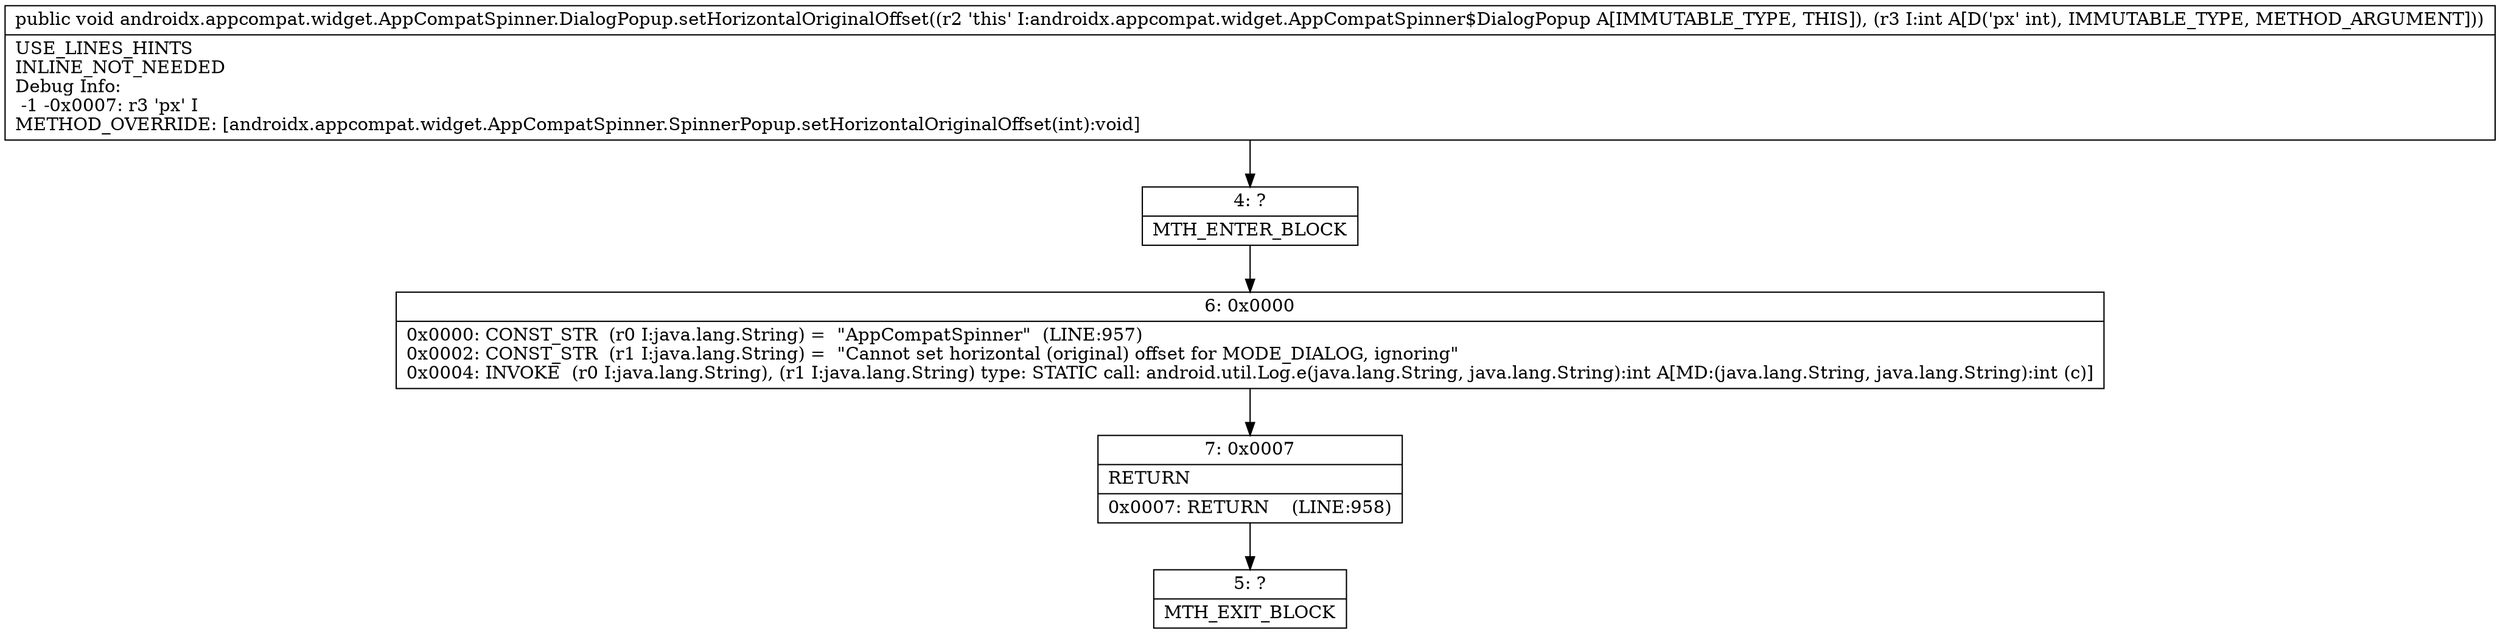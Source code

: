digraph "CFG forandroidx.appcompat.widget.AppCompatSpinner.DialogPopup.setHorizontalOriginalOffset(I)V" {
Node_4 [shape=record,label="{4\:\ ?|MTH_ENTER_BLOCK\l}"];
Node_6 [shape=record,label="{6\:\ 0x0000|0x0000: CONST_STR  (r0 I:java.lang.String) =  \"AppCompatSpinner\"  (LINE:957)\l0x0002: CONST_STR  (r1 I:java.lang.String) =  \"Cannot set horizontal (original) offset for MODE_DIALOG, ignoring\" \l0x0004: INVOKE  (r0 I:java.lang.String), (r1 I:java.lang.String) type: STATIC call: android.util.Log.e(java.lang.String, java.lang.String):int A[MD:(java.lang.String, java.lang.String):int (c)]\l}"];
Node_7 [shape=record,label="{7\:\ 0x0007|RETURN\l|0x0007: RETURN    (LINE:958)\l}"];
Node_5 [shape=record,label="{5\:\ ?|MTH_EXIT_BLOCK\l}"];
MethodNode[shape=record,label="{public void androidx.appcompat.widget.AppCompatSpinner.DialogPopup.setHorizontalOriginalOffset((r2 'this' I:androidx.appcompat.widget.AppCompatSpinner$DialogPopup A[IMMUTABLE_TYPE, THIS]), (r3 I:int A[D('px' int), IMMUTABLE_TYPE, METHOD_ARGUMENT]))  | USE_LINES_HINTS\lINLINE_NOT_NEEDED\lDebug Info:\l  \-1 \-0x0007: r3 'px' I\lMETHOD_OVERRIDE: [androidx.appcompat.widget.AppCompatSpinner.SpinnerPopup.setHorizontalOriginalOffset(int):void]\l}"];
MethodNode -> Node_4;Node_4 -> Node_6;
Node_6 -> Node_7;
Node_7 -> Node_5;
}

